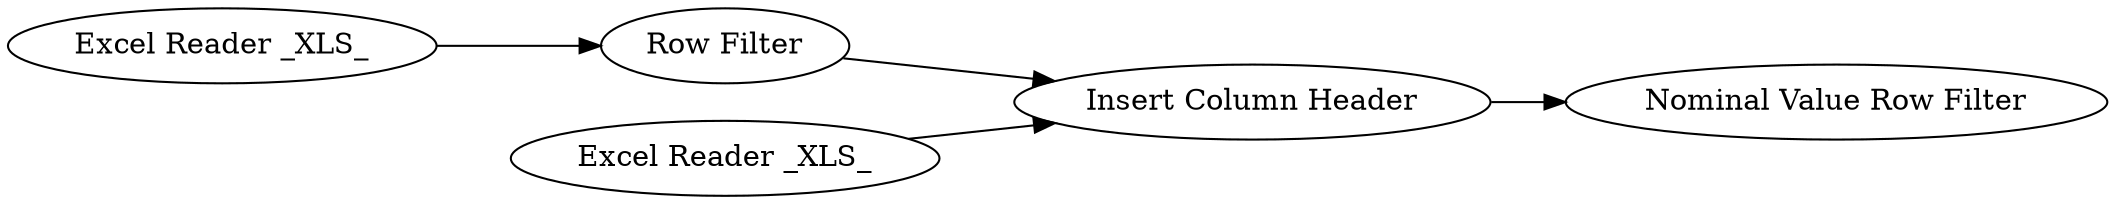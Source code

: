 digraph {
	1 [label="Excel Reader _XLS_"]
	2 [label="Row Filter"]
	6 [label="Excel Reader _XLS_"]
	7 [label="Insert Column Header"]
	8 [label="Nominal Value Row Filter"]
	1 -> 2
	2 -> 7
	6 -> 7
	7 -> 8
	rankdir=LR
}
